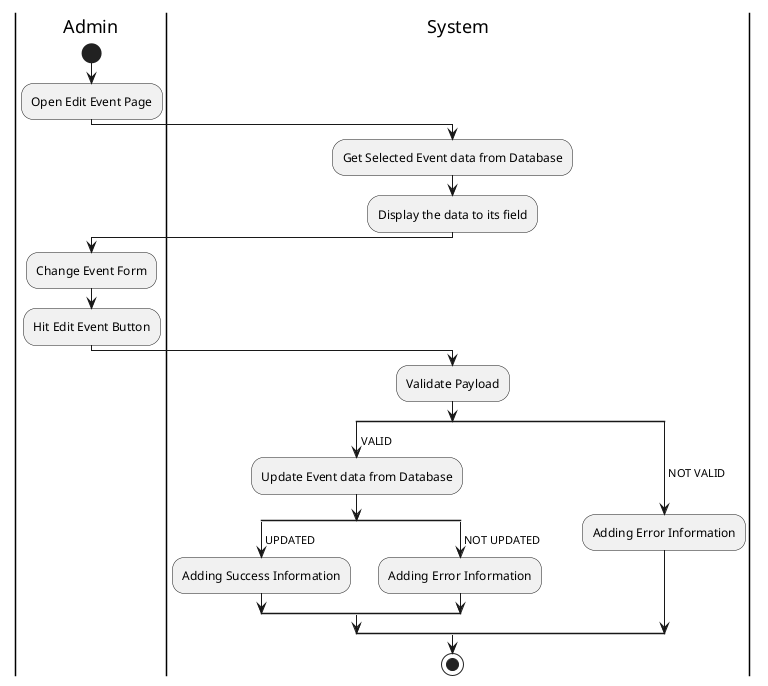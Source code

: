 @startuml UpdateEvent

skinparam ConditionEndStyle hline
skinparam conditionStyle diamond
skinparam Monochrome true
skinparam Shadowing false

|Admin|
start
:Open Edit Event Page;

|System|
:Get Selected Event data from Database;
:Display the data to its field;

|Admin|
:Change Event Form;
:Hit Edit Event Button;

|System|
:Validate Payload;
split
    -> VALID;
    :Update Event data from Database;
    split
        -> UPDATED;
        :Adding Success Information;
    split again
        -> NOT UPDATED;
        :Adding Error Information;
    end split
split again
    -> NOT VALID;
    :Adding Error Information;
end split
stop

@enduml